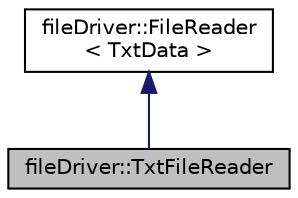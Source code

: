 digraph "fileDriver::TxtFileReader"
{
 // LATEX_PDF_SIZE
  edge [fontname="Helvetica",fontsize="10",labelfontname="Helvetica",labelfontsize="10"];
  node [fontname="Helvetica",fontsize="10",shape=record];
  Node1 [label="fileDriver::TxtFileReader",height=0.2,width=0.4,color="black", fillcolor="grey75", style="filled", fontcolor="black",tooltip="テキストファイル読み込みクラス"];
  Node2 -> Node1 [dir="back",color="midnightblue",fontsize="10",style="solid",fontname="Helvetica"];
  Node2 [label="fileDriver::FileReader\l\< TxtData \>",height=0.2,width=0.4,color="black", fillcolor="white", style="filled",URL="$classfileDriver_1_1FileReader.html",tooltip=" "];
}
